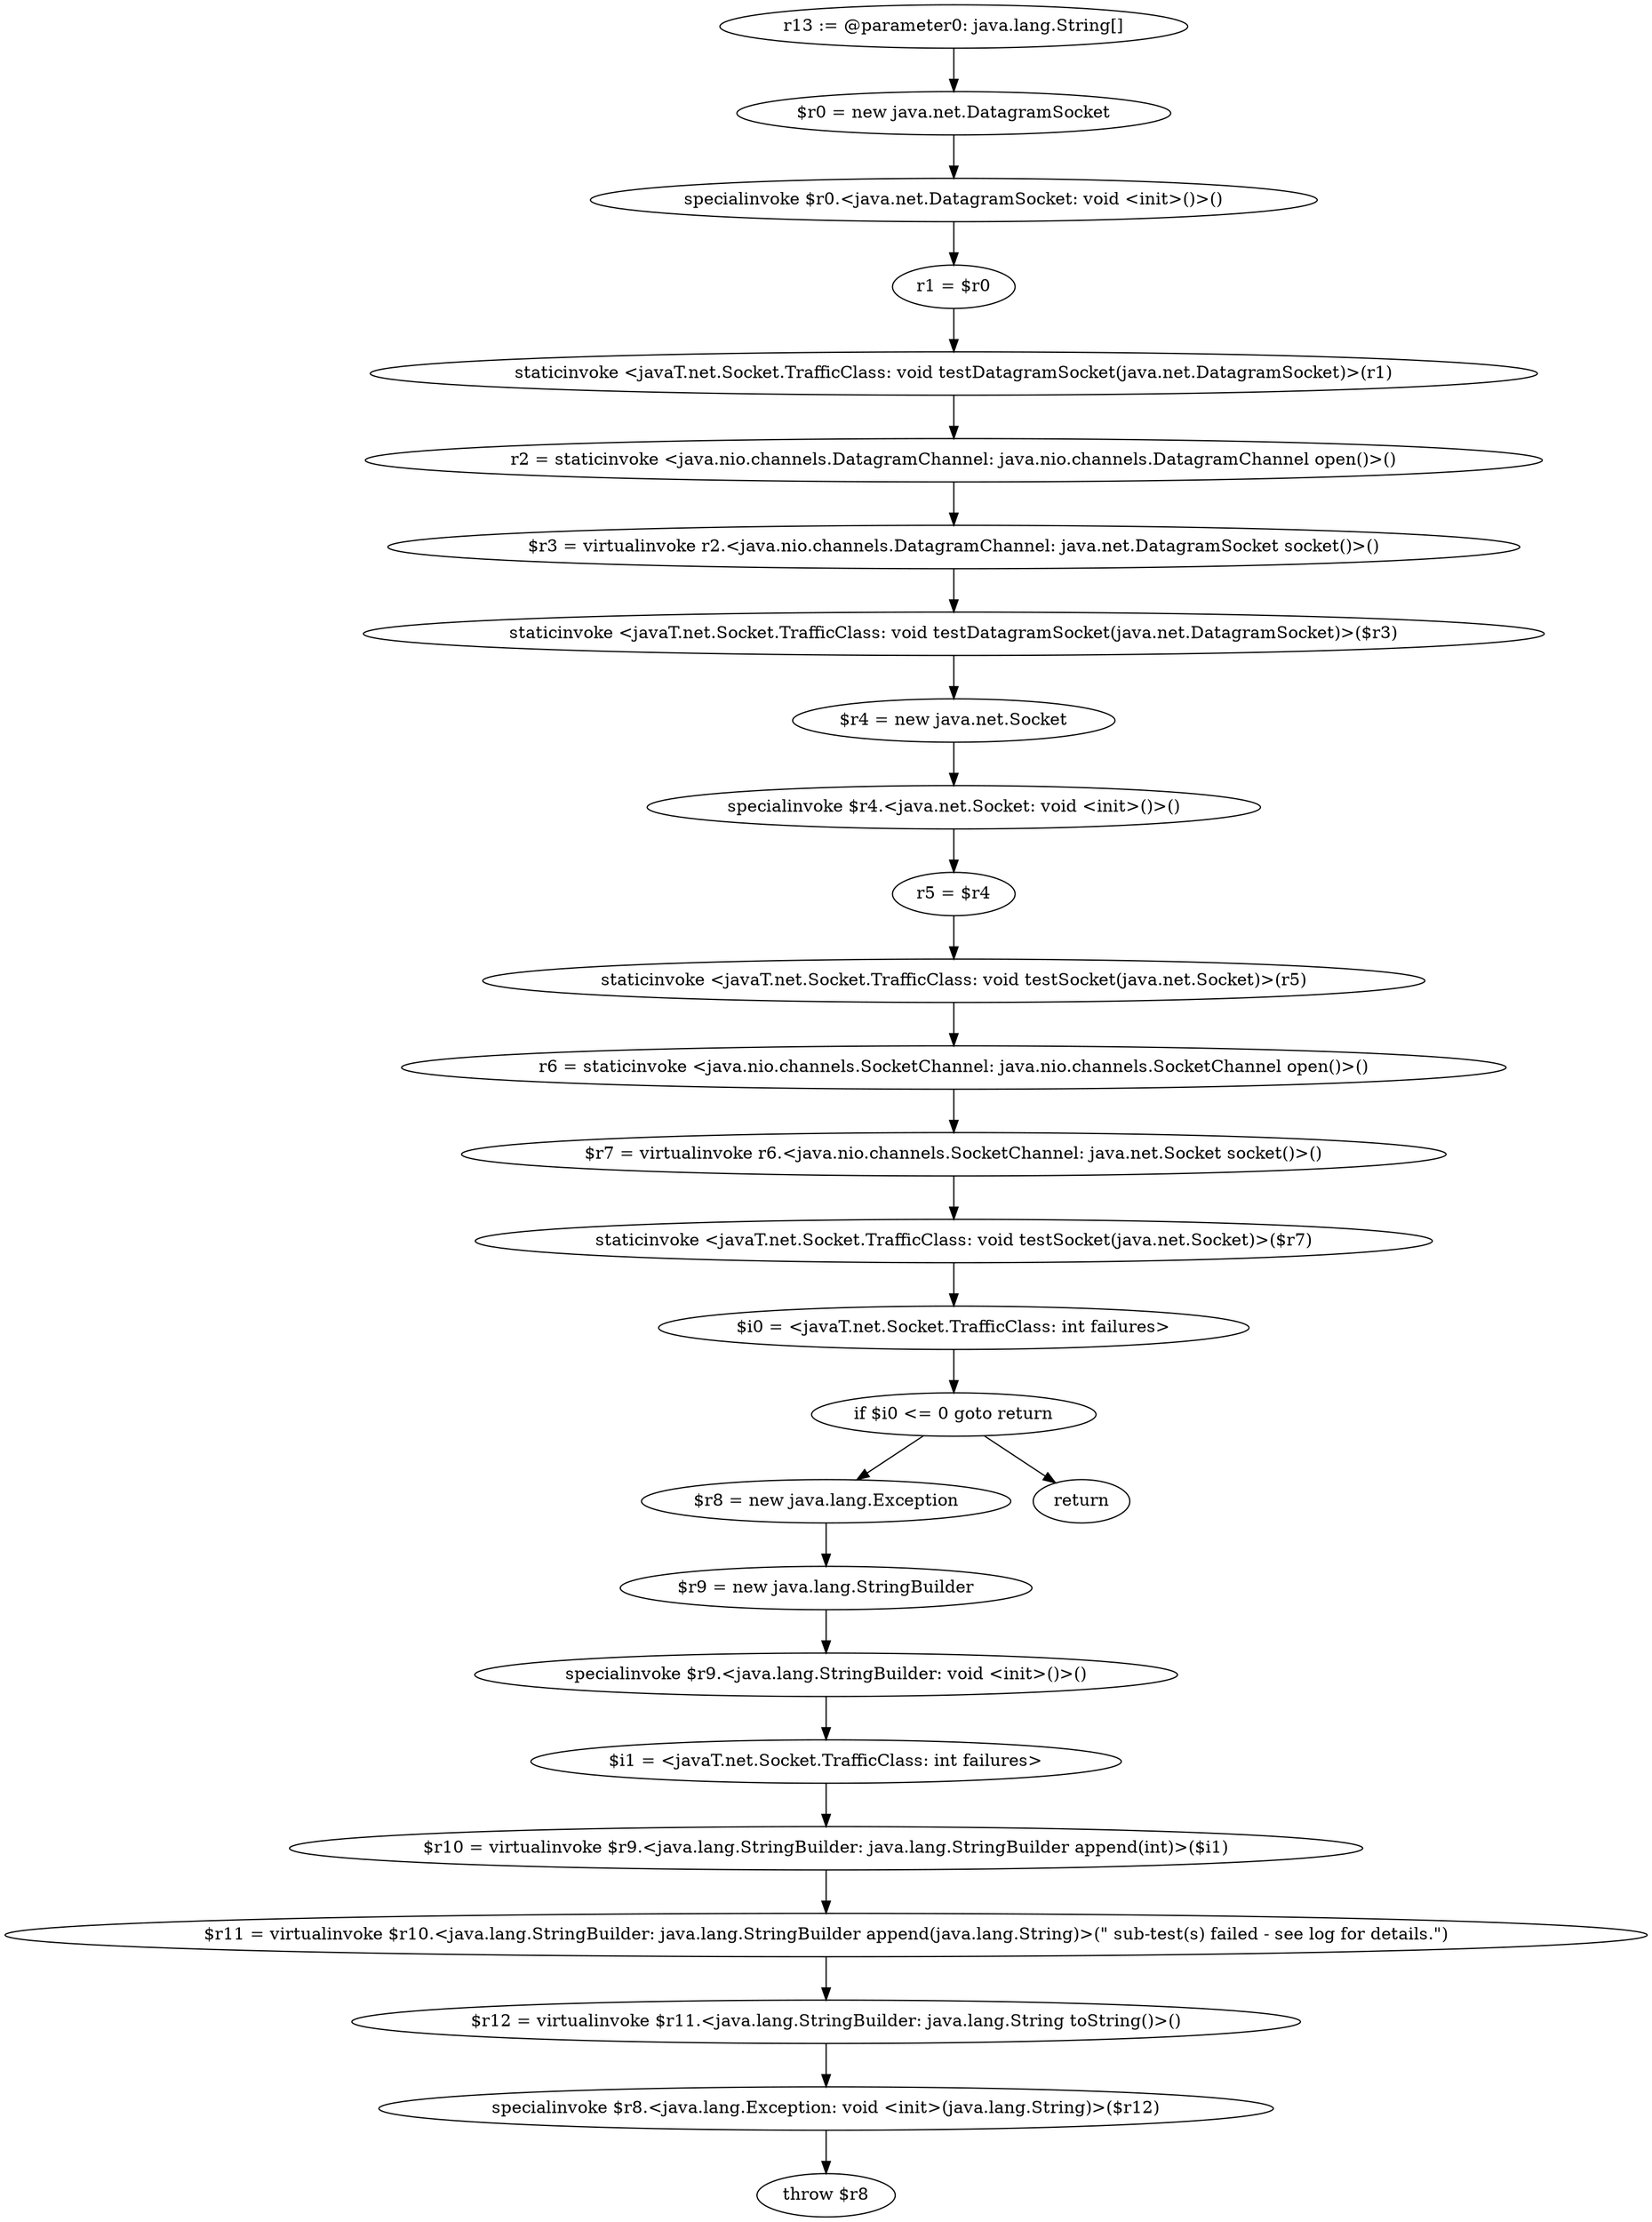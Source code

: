 digraph "unitGraph" {
    "r13 := @parameter0: java.lang.String[]"
    "$r0 = new java.net.DatagramSocket"
    "specialinvoke $r0.<java.net.DatagramSocket: void <init>()>()"
    "r1 = $r0"
    "staticinvoke <javaT.net.Socket.TrafficClass: void testDatagramSocket(java.net.DatagramSocket)>(r1)"
    "r2 = staticinvoke <java.nio.channels.DatagramChannel: java.nio.channels.DatagramChannel open()>()"
    "$r3 = virtualinvoke r2.<java.nio.channels.DatagramChannel: java.net.DatagramSocket socket()>()"
    "staticinvoke <javaT.net.Socket.TrafficClass: void testDatagramSocket(java.net.DatagramSocket)>($r3)"
    "$r4 = new java.net.Socket"
    "specialinvoke $r4.<java.net.Socket: void <init>()>()"
    "r5 = $r4"
    "staticinvoke <javaT.net.Socket.TrafficClass: void testSocket(java.net.Socket)>(r5)"
    "r6 = staticinvoke <java.nio.channels.SocketChannel: java.nio.channels.SocketChannel open()>()"
    "$r7 = virtualinvoke r6.<java.nio.channels.SocketChannel: java.net.Socket socket()>()"
    "staticinvoke <javaT.net.Socket.TrafficClass: void testSocket(java.net.Socket)>($r7)"
    "$i0 = <javaT.net.Socket.TrafficClass: int failures>"
    "if $i0 <= 0 goto return"
    "$r8 = new java.lang.Exception"
    "$r9 = new java.lang.StringBuilder"
    "specialinvoke $r9.<java.lang.StringBuilder: void <init>()>()"
    "$i1 = <javaT.net.Socket.TrafficClass: int failures>"
    "$r10 = virtualinvoke $r9.<java.lang.StringBuilder: java.lang.StringBuilder append(int)>($i1)"
    "$r11 = virtualinvoke $r10.<java.lang.StringBuilder: java.lang.StringBuilder append(java.lang.String)>(\" sub-test(s) failed - see log for details.\")"
    "$r12 = virtualinvoke $r11.<java.lang.StringBuilder: java.lang.String toString()>()"
    "specialinvoke $r8.<java.lang.Exception: void <init>(java.lang.String)>($r12)"
    "throw $r8"
    "return"
    "r13 := @parameter0: java.lang.String[]"->"$r0 = new java.net.DatagramSocket";
    "$r0 = new java.net.DatagramSocket"->"specialinvoke $r0.<java.net.DatagramSocket: void <init>()>()";
    "specialinvoke $r0.<java.net.DatagramSocket: void <init>()>()"->"r1 = $r0";
    "r1 = $r0"->"staticinvoke <javaT.net.Socket.TrafficClass: void testDatagramSocket(java.net.DatagramSocket)>(r1)";
    "staticinvoke <javaT.net.Socket.TrafficClass: void testDatagramSocket(java.net.DatagramSocket)>(r1)"->"r2 = staticinvoke <java.nio.channels.DatagramChannel: java.nio.channels.DatagramChannel open()>()";
    "r2 = staticinvoke <java.nio.channels.DatagramChannel: java.nio.channels.DatagramChannel open()>()"->"$r3 = virtualinvoke r2.<java.nio.channels.DatagramChannel: java.net.DatagramSocket socket()>()";
    "$r3 = virtualinvoke r2.<java.nio.channels.DatagramChannel: java.net.DatagramSocket socket()>()"->"staticinvoke <javaT.net.Socket.TrafficClass: void testDatagramSocket(java.net.DatagramSocket)>($r3)";
    "staticinvoke <javaT.net.Socket.TrafficClass: void testDatagramSocket(java.net.DatagramSocket)>($r3)"->"$r4 = new java.net.Socket";
    "$r4 = new java.net.Socket"->"specialinvoke $r4.<java.net.Socket: void <init>()>()";
    "specialinvoke $r4.<java.net.Socket: void <init>()>()"->"r5 = $r4";
    "r5 = $r4"->"staticinvoke <javaT.net.Socket.TrafficClass: void testSocket(java.net.Socket)>(r5)";
    "staticinvoke <javaT.net.Socket.TrafficClass: void testSocket(java.net.Socket)>(r5)"->"r6 = staticinvoke <java.nio.channels.SocketChannel: java.nio.channels.SocketChannel open()>()";
    "r6 = staticinvoke <java.nio.channels.SocketChannel: java.nio.channels.SocketChannel open()>()"->"$r7 = virtualinvoke r6.<java.nio.channels.SocketChannel: java.net.Socket socket()>()";
    "$r7 = virtualinvoke r6.<java.nio.channels.SocketChannel: java.net.Socket socket()>()"->"staticinvoke <javaT.net.Socket.TrafficClass: void testSocket(java.net.Socket)>($r7)";
    "staticinvoke <javaT.net.Socket.TrafficClass: void testSocket(java.net.Socket)>($r7)"->"$i0 = <javaT.net.Socket.TrafficClass: int failures>";
    "$i0 = <javaT.net.Socket.TrafficClass: int failures>"->"if $i0 <= 0 goto return";
    "if $i0 <= 0 goto return"->"$r8 = new java.lang.Exception";
    "if $i0 <= 0 goto return"->"return";
    "$r8 = new java.lang.Exception"->"$r9 = new java.lang.StringBuilder";
    "$r9 = new java.lang.StringBuilder"->"specialinvoke $r9.<java.lang.StringBuilder: void <init>()>()";
    "specialinvoke $r9.<java.lang.StringBuilder: void <init>()>()"->"$i1 = <javaT.net.Socket.TrafficClass: int failures>";
    "$i1 = <javaT.net.Socket.TrafficClass: int failures>"->"$r10 = virtualinvoke $r9.<java.lang.StringBuilder: java.lang.StringBuilder append(int)>($i1)";
    "$r10 = virtualinvoke $r9.<java.lang.StringBuilder: java.lang.StringBuilder append(int)>($i1)"->"$r11 = virtualinvoke $r10.<java.lang.StringBuilder: java.lang.StringBuilder append(java.lang.String)>(\" sub-test(s) failed - see log for details.\")";
    "$r11 = virtualinvoke $r10.<java.lang.StringBuilder: java.lang.StringBuilder append(java.lang.String)>(\" sub-test(s) failed - see log for details.\")"->"$r12 = virtualinvoke $r11.<java.lang.StringBuilder: java.lang.String toString()>()";
    "$r12 = virtualinvoke $r11.<java.lang.StringBuilder: java.lang.String toString()>()"->"specialinvoke $r8.<java.lang.Exception: void <init>(java.lang.String)>($r12)";
    "specialinvoke $r8.<java.lang.Exception: void <init>(java.lang.String)>($r12)"->"throw $r8";
}
